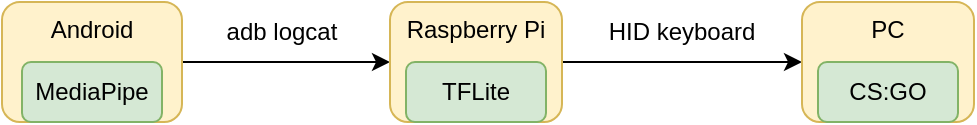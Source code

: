 <mxfile version="16.1.2" type="device"><diagram id="lCLAwS9WbUM7rcNVG8fb" name="Page-1"><mxGraphModel dx="593" dy="336" grid="1" gridSize="10" guides="1" tooltips="1" connect="1" arrows="1" fold="1" page="1" pageScale="1" pageWidth="827" pageHeight="1169" math="0" shadow="0"><root><mxCell id="0"/><mxCell id="1" parent="0"/><mxCell id="Dg2I3bStQ7DHd4yHaeB--3" style="edgeStyle=orthogonalEdgeStyle;rounded=0;orthogonalLoop=1;jettySize=auto;html=1;exitX=1;exitY=0.5;exitDx=0;exitDy=0;entryX=0;entryY=0.5;entryDx=0;entryDy=0;" edge="1" parent="1" source="Dg2I3bStQ7DHd4yHaeB--1" target="Dg2I3bStQ7DHd4yHaeB--2"><mxGeometry relative="1" as="geometry"/></mxCell><mxCell id="Dg2I3bStQ7DHd4yHaeB--1" value="Android" style="rounded=1;whiteSpace=wrap;html=1;verticalAlign=top;fillColor=#fff2cc;strokeColor=#d6b656;" vertex="1" parent="1"><mxGeometry x="160" y="230" width="90" height="60" as="geometry"/></mxCell><mxCell id="Dg2I3bStQ7DHd4yHaeB--6" style="edgeStyle=orthogonalEdgeStyle;rounded=0;orthogonalLoop=1;jettySize=auto;html=1;exitX=1;exitY=0.5;exitDx=0;exitDy=0;" edge="1" parent="1" source="Dg2I3bStQ7DHd4yHaeB--2" target="Dg2I3bStQ7DHd4yHaeB--5"><mxGeometry relative="1" as="geometry"/></mxCell><mxCell id="Dg2I3bStQ7DHd4yHaeB--2" value="Raspberry Pi" style="rounded=1;whiteSpace=wrap;html=1;verticalAlign=top;fillColor=#fff2cc;strokeColor=#d6b656;" vertex="1" parent="1"><mxGeometry x="354" y="230" width="86" height="60" as="geometry"/></mxCell><mxCell id="Dg2I3bStQ7DHd4yHaeB--4" value="adb logcat" style="text;html=1;strokeColor=none;fillColor=none;align=center;verticalAlign=middle;whiteSpace=wrap;rounded=0;" vertex="1" parent="1"><mxGeometry x="270" y="230" width="60" height="30" as="geometry"/></mxCell><mxCell id="Dg2I3bStQ7DHd4yHaeB--5" value="PC" style="rounded=1;whiteSpace=wrap;html=1;verticalAlign=top;fillColor=#fff2cc;strokeColor=#d6b656;" vertex="1" parent="1"><mxGeometry x="560" y="230" width="86" height="60" as="geometry"/></mxCell><mxCell id="Dg2I3bStQ7DHd4yHaeB--7" value="HID keyboard" style="text;html=1;strokeColor=none;fillColor=none;align=center;verticalAlign=middle;whiteSpace=wrap;rounded=0;" vertex="1" parent="1"><mxGeometry x="460" y="230" width="80" height="30" as="geometry"/></mxCell><mxCell id="Dg2I3bStQ7DHd4yHaeB--8" value="MediaPipe" style="rounded=1;whiteSpace=wrap;html=1;fillColor=#d5e8d4;strokeColor=#82b366;" vertex="1" parent="1"><mxGeometry x="170" y="260" width="70" height="30" as="geometry"/></mxCell><mxCell id="Dg2I3bStQ7DHd4yHaeB--9" value="TFLite" style="rounded=1;whiteSpace=wrap;html=1;fillColor=#d5e8d4;strokeColor=#82b366;" vertex="1" parent="1"><mxGeometry x="362" y="260" width="70" height="30" as="geometry"/></mxCell><mxCell id="Dg2I3bStQ7DHd4yHaeB--10" value="CS:GO" style="rounded=1;whiteSpace=wrap;html=1;fillColor=#d5e8d4;strokeColor=#82b366;" vertex="1" parent="1"><mxGeometry x="568" y="260" width="70" height="30" as="geometry"/></mxCell></root></mxGraphModel></diagram></mxfile>
